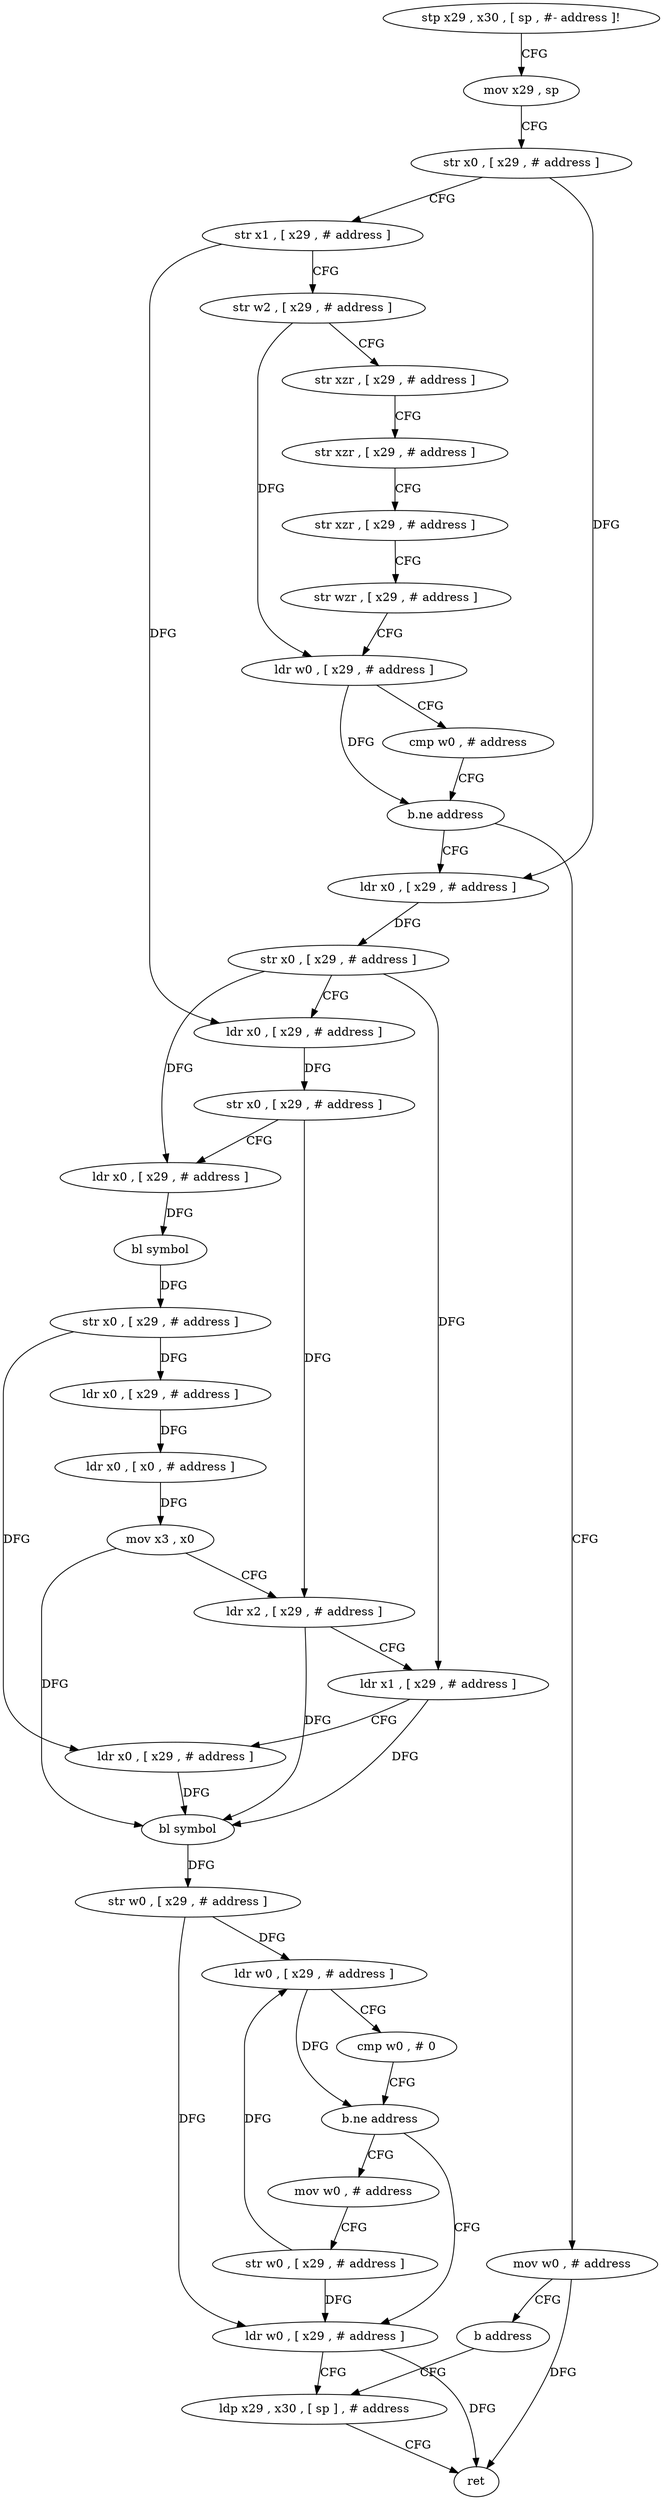 digraph "func" {
"96132" [label = "stp x29 , x30 , [ sp , #- address ]!" ]
"96136" [label = "mov x29 , sp" ]
"96140" [label = "str x0 , [ x29 , # address ]" ]
"96144" [label = "str x1 , [ x29 , # address ]" ]
"96148" [label = "str w2 , [ x29 , # address ]" ]
"96152" [label = "str xzr , [ x29 , # address ]" ]
"96156" [label = "str xzr , [ x29 , # address ]" ]
"96160" [label = "str xzr , [ x29 , # address ]" ]
"96164" [label = "str wzr , [ x29 , # address ]" ]
"96168" [label = "ldr w0 , [ x29 , # address ]" ]
"96172" [label = "cmp w0 , # address" ]
"96176" [label = "b.ne address" ]
"96188" [label = "ldr x0 , [ x29 , # address ]" ]
"96180" [label = "mov w0 , # address" ]
"96192" [label = "str x0 , [ x29 , # address ]" ]
"96196" [label = "ldr x0 , [ x29 , # address ]" ]
"96200" [label = "str x0 , [ x29 , # address ]" ]
"96204" [label = "ldr x0 , [ x29 , # address ]" ]
"96208" [label = "bl symbol" ]
"96212" [label = "str x0 , [ x29 , # address ]" ]
"96216" [label = "ldr x0 , [ x29 , # address ]" ]
"96220" [label = "ldr x0 , [ x0 , # address ]" ]
"96224" [label = "mov x3 , x0" ]
"96228" [label = "ldr x2 , [ x29 , # address ]" ]
"96232" [label = "ldr x1 , [ x29 , # address ]" ]
"96236" [label = "ldr x0 , [ x29 , # address ]" ]
"96240" [label = "bl symbol" ]
"96244" [label = "str w0 , [ x29 , # address ]" ]
"96248" [label = "ldr w0 , [ x29 , # address ]" ]
"96252" [label = "cmp w0 , # 0" ]
"96256" [label = "b.ne address" ]
"96268" [label = "ldr w0 , [ x29 , # address ]" ]
"96260" [label = "mov w0 , # address" ]
"96184" [label = "b address" ]
"96272" [label = "ldp x29 , x30 , [ sp ] , # address" ]
"96264" [label = "str w0 , [ x29 , # address ]" ]
"96276" [label = "ret" ]
"96132" -> "96136" [ label = "CFG" ]
"96136" -> "96140" [ label = "CFG" ]
"96140" -> "96144" [ label = "CFG" ]
"96140" -> "96188" [ label = "DFG" ]
"96144" -> "96148" [ label = "CFG" ]
"96144" -> "96196" [ label = "DFG" ]
"96148" -> "96152" [ label = "CFG" ]
"96148" -> "96168" [ label = "DFG" ]
"96152" -> "96156" [ label = "CFG" ]
"96156" -> "96160" [ label = "CFG" ]
"96160" -> "96164" [ label = "CFG" ]
"96164" -> "96168" [ label = "CFG" ]
"96168" -> "96172" [ label = "CFG" ]
"96168" -> "96176" [ label = "DFG" ]
"96172" -> "96176" [ label = "CFG" ]
"96176" -> "96188" [ label = "CFG" ]
"96176" -> "96180" [ label = "CFG" ]
"96188" -> "96192" [ label = "DFG" ]
"96180" -> "96184" [ label = "CFG" ]
"96180" -> "96276" [ label = "DFG" ]
"96192" -> "96196" [ label = "CFG" ]
"96192" -> "96204" [ label = "DFG" ]
"96192" -> "96232" [ label = "DFG" ]
"96196" -> "96200" [ label = "DFG" ]
"96200" -> "96204" [ label = "CFG" ]
"96200" -> "96228" [ label = "DFG" ]
"96204" -> "96208" [ label = "DFG" ]
"96208" -> "96212" [ label = "DFG" ]
"96212" -> "96216" [ label = "DFG" ]
"96212" -> "96236" [ label = "DFG" ]
"96216" -> "96220" [ label = "DFG" ]
"96220" -> "96224" [ label = "DFG" ]
"96224" -> "96228" [ label = "CFG" ]
"96224" -> "96240" [ label = "DFG" ]
"96228" -> "96232" [ label = "CFG" ]
"96228" -> "96240" [ label = "DFG" ]
"96232" -> "96236" [ label = "CFG" ]
"96232" -> "96240" [ label = "DFG" ]
"96236" -> "96240" [ label = "DFG" ]
"96240" -> "96244" [ label = "DFG" ]
"96244" -> "96248" [ label = "DFG" ]
"96244" -> "96268" [ label = "DFG" ]
"96248" -> "96252" [ label = "CFG" ]
"96248" -> "96256" [ label = "DFG" ]
"96252" -> "96256" [ label = "CFG" ]
"96256" -> "96268" [ label = "CFG" ]
"96256" -> "96260" [ label = "CFG" ]
"96268" -> "96272" [ label = "CFG" ]
"96268" -> "96276" [ label = "DFG" ]
"96260" -> "96264" [ label = "CFG" ]
"96184" -> "96272" [ label = "CFG" ]
"96272" -> "96276" [ label = "CFG" ]
"96264" -> "96268" [ label = "DFG" ]
"96264" -> "96248" [ label = "DFG" ]
}
